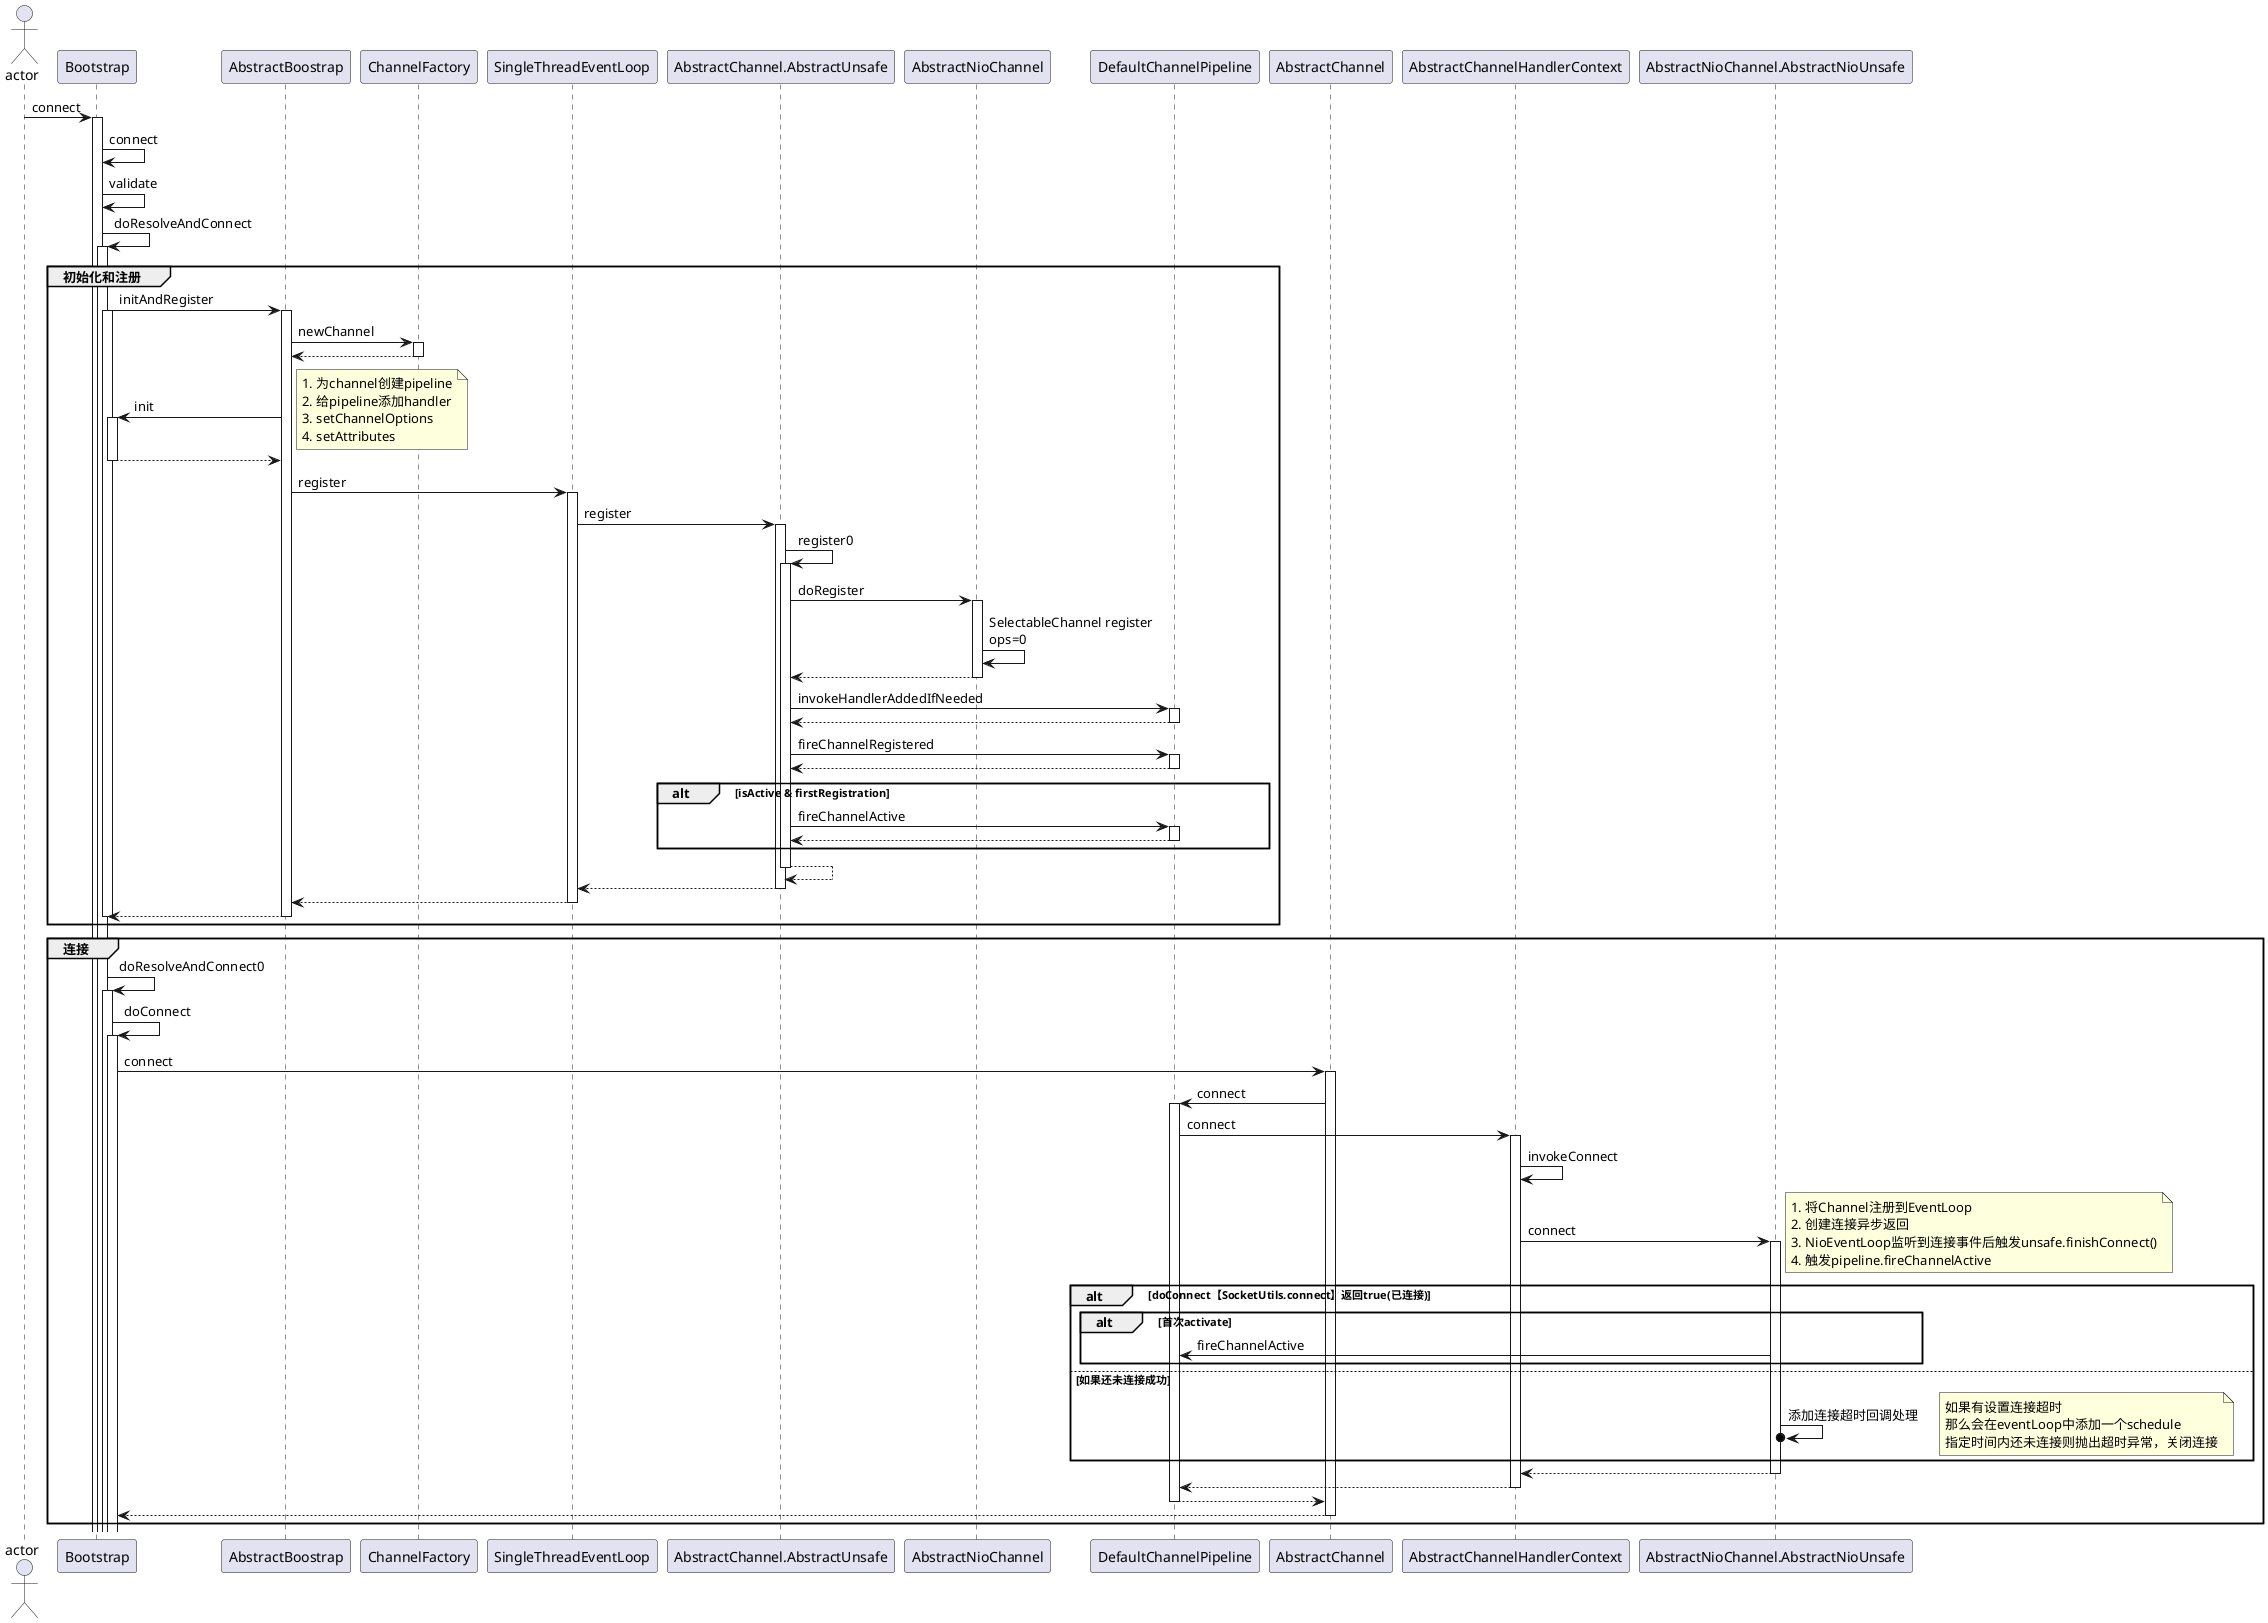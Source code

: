 @startuml
Actor actor
actor -> Bootstrap: connect
activate Bootstrap
Bootstrap -> Bootstrap: connect
Bootstrap -> Bootstrap: validate
Bootstrap -> Bootstrap: doResolveAndConnect

group 初始化和注册
    activate Bootstrap
    Bootstrap -> AbstractBoostrap: initAndRegister
    activate Bootstrap
    activate AbstractBoostrap
    AbstractBoostrap -> ChannelFactory: newChannel
    activate ChannelFactory
    ChannelFactory --> AbstractBoostrap
    deactivate ChannelFactory
    AbstractBoostrap -> Bootstrap: init
        note right
            1. 为channel创建pipeline
            2. 给pipeline添加handler
            3. setChannelOptions
            4. setAttributes
        end note
    activate Bootstrap
    return
    AbstractBoostrap -> SingleThreadEventLoop: register
    activate SingleThreadEventLoop
    SingleThreadEventLoop -> AbstractChannel.AbstractUnsafe: register
    activate AbstractChannel.AbstractUnsafe
    AbstractChannel.AbstractUnsafe -> AbstractChannel.AbstractUnsafe: register0
    activate AbstractChannel.AbstractUnsafe
    AbstractChannel.AbstractUnsafe -> AbstractNioChannel: doRegister
    activate AbstractNioChannel
    AbstractNioChannel -> AbstractNioChannel: SelectableChannel register\nops=0
    AbstractNioChannel --> AbstractChannel.AbstractUnsafe
    deactivate AbstractNioChannel
    AbstractChannel.AbstractUnsafe -> DefaultChannelPipeline: invokeHandlerAddedIfNeeded
    activate DefaultChannelPipeline
    return
    AbstractChannel.AbstractUnsafe -> DefaultChannelPipeline: fireChannelRegistered
    activate DefaultChannelPipeline
    return
    alt isActive & firstRegistration
        AbstractChannel.AbstractUnsafe -> DefaultChannelPipeline: fireChannelActive
        activate DefaultChannelPipeline
        return
    end
    return
    return
    return
    return
    deactivate Bootstrap
end

group 连接
    Bootstrap -> Bootstrap: doResolveAndConnect0
    activate Bootstrap
    Bootstrap -> Bootstrap: doConnect
    activate Bootstrap
    Bootstrap -> AbstractChannel: connect
    activate AbstractChannel
    AbstractChannel -> DefaultChannelPipeline: connect
    activate DefaultChannelPipeline
    DefaultChannelPipeline -> AbstractChannelHandlerContext: connect
    activate AbstractChannelHandlerContext
    AbstractChannelHandlerContext -> AbstractChannelHandlerContext: invokeConnect
    AbstractChannelHandlerContext -> AbstractNioChannel.AbstractNioUnsafe: connect
    activate AbstractNioChannel.AbstractNioUnsafe
    alt doConnect【SocketUtils.connect】返回true(已连接)
        note right
            1. 将Channel注册到EventLoop
            2. 创建连接异步返回
            3. NioEventLoop监听到连接事件后触发unsafe.finishConnect()
            4. 触发pipeline.fireChannelActive
        end note
        alt 首次activate
            AbstractNioChannel.AbstractNioUnsafe -> DefaultChannelPipeline: fireChannelActive
        end
    else 如果还未连接成功
        AbstractNioChannel.AbstractNioUnsafe ->o AbstractNioChannel.AbstractNioUnsafe: 添加连接超时回调处理
            note right
                如果有设置连接超时
                那么会在eventLoop中添加一个schedule
                指定时间内还未连接则抛出超时异常，关闭连接
            end note
    end
    return
    return
    return
    return
end
@enduml
